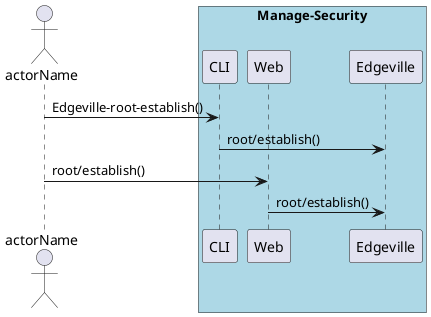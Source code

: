 @startuml
Actor "actorName" as A

box "Manage-Security" #lightblue
participant CLI as CLI
participant Web as Web
participant "Edgeville" as S
A -> CLI : Edgeville-root-establish()
CLI -> S : root/establish()
A -> Web : root/establish()
Web -> S : root/establish()
end box

@enduml

